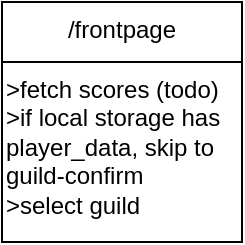 <mxfile version="20.3.0" type="device"><diagram id="C5RBs43oDa-KdzZeNtuy" name="Page-1"><mxGraphModel dx="1055" dy="863" grid="1" gridSize="10" guides="1" tooltips="1" connect="1" arrows="1" fold="1" page="1" pageScale="1" pageWidth="827" pageHeight="1169" math="0" shadow="0"><root><mxCell id="WIyWlLk6GJQsqaUBKTNV-0"/><mxCell id="WIyWlLk6GJQsqaUBKTNV-1" parent="WIyWlLk6GJQsqaUBKTNV-0"/><mxCell id="WIyWlLk6GJQsqaUBKTNV-3" value="/frontpage" style="rounded=0;whiteSpace=wrap;html=1;fontSize=12;glass=0;strokeWidth=1;shadow=0;verticalAlign=top;" parent="WIyWlLk6GJQsqaUBKTNV-1" vertex="1"><mxGeometry x="80" y="40" width="120" height="120" as="geometry"/></mxCell><mxCell id="WNtrUmsDZLz3j8z-1Urw-7" value="&amp;gt;fetch scores (todo)&lt;br&gt;&amp;gt;if local storage has player_data, skip to guild-confirm&lt;br&gt;&amp;gt;select guild" style="text;html=1;strokeColor=default;fillColor=none;align=left;verticalAlign=top;whiteSpace=wrap;rounded=0;" parent="WIyWlLk6GJQsqaUBKTNV-1" vertex="1"><mxGeometry x="80" y="70" width="120" height="90" as="geometry"/></mxCell></root></mxGraphModel></diagram></mxfile>
